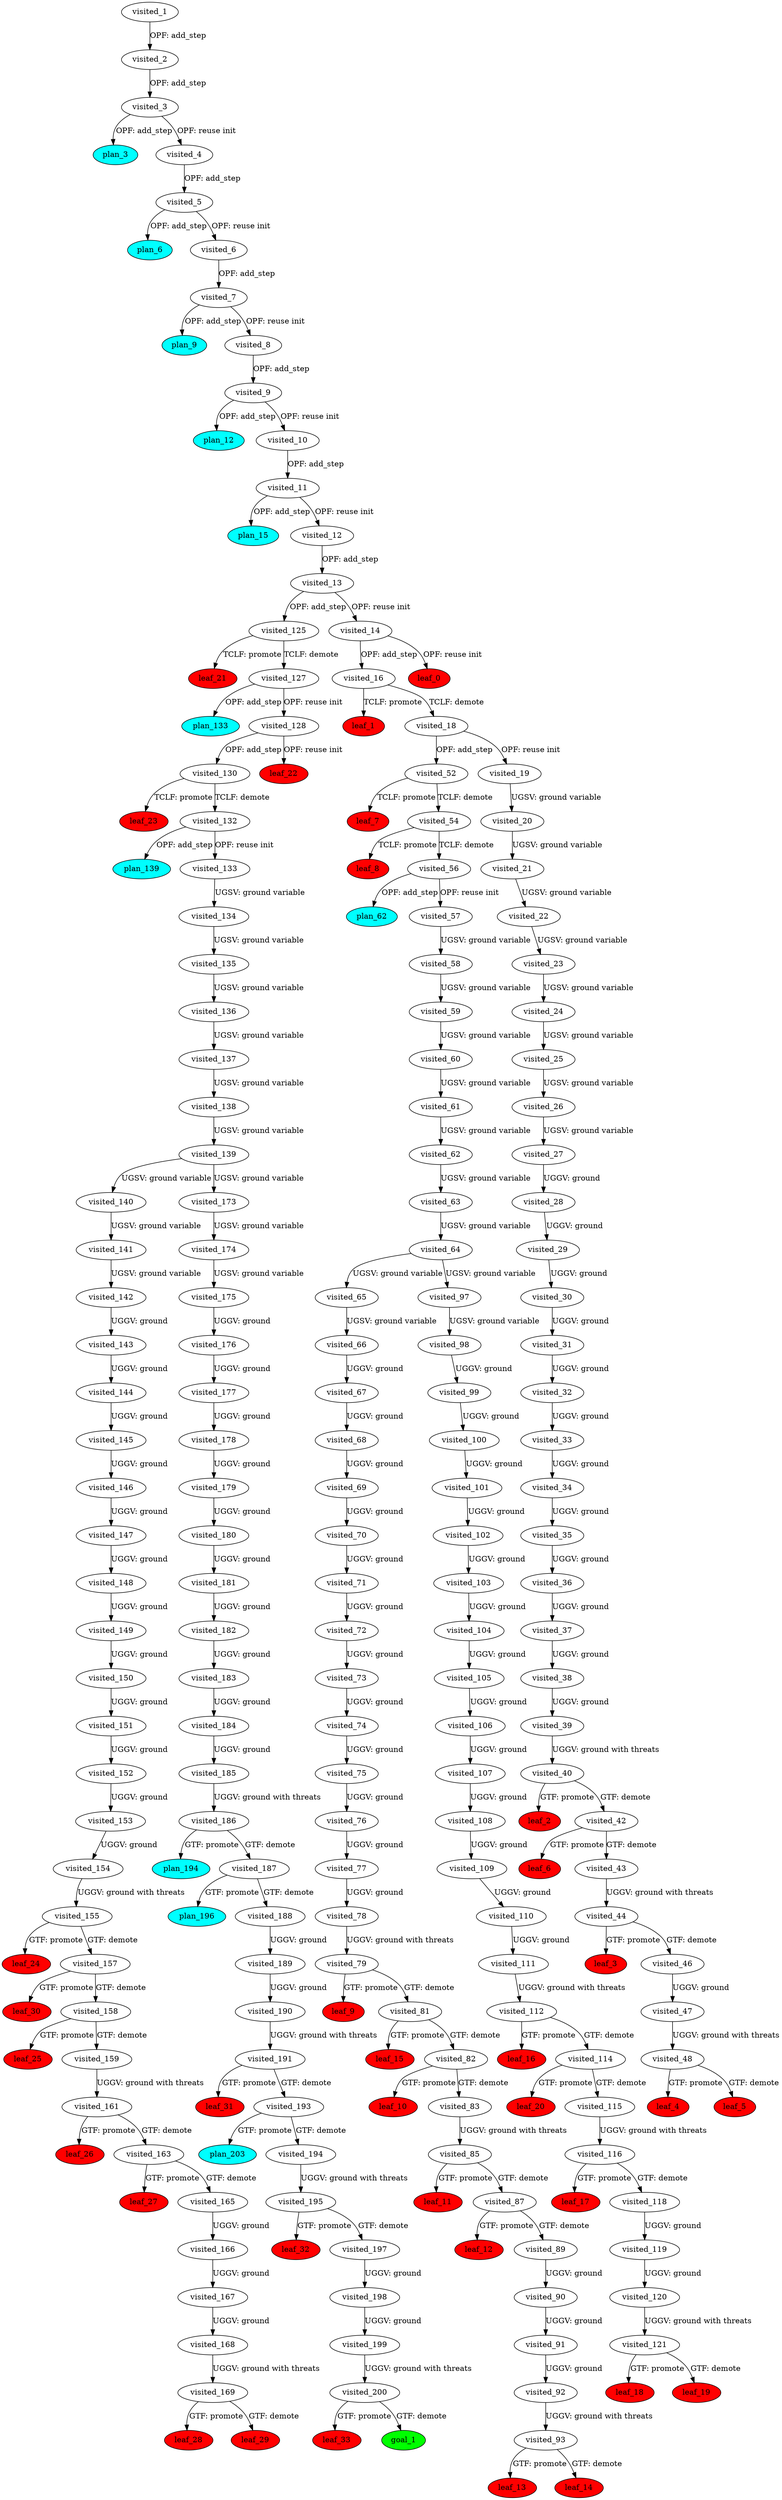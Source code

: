 digraph {
	"cde5c35a-b011-7b0a-3496-51d6a79055b0" [label=plan_0 fillcolor=cyan style=filled]
	"cde5c35a-b011-7b0a-3496-51d6a79055b0" [label=visited_1 fillcolor=white style=filled]
	"9d7d1756-3b4e-c9f5-b2cd-9a0a840c5cb0" [label=plan_1 fillcolor=cyan style=filled]
	"cde5c35a-b011-7b0a-3496-51d6a79055b0" -> "9d7d1756-3b4e-c9f5-b2cd-9a0a840c5cb0" [label="OPF: add_step"]
	"9d7d1756-3b4e-c9f5-b2cd-9a0a840c5cb0" [label=visited_2 fillcolor=white style=filled]
	"58f42098-591c-c524-953b-0f1fea3e072a" [label=plan_2 fillcolor=cyan style=filled]
	"9d7d1756-3b4e-c9f5-b2cd-9a0a840c5cb0" -> "58f42098-591c-c524-953b-0f1fea3e072a" [label="OPF: add_step"]
	"58f42098-591c-c524-953b-0f1fea3e072a" [label=visited_3 fillcolor=white style=filled]
	"7bcf2b31-902b-d154-6088-5550f74f6900" [label=plan_3 fillcolor=cyan style=filled]
	"58f42098-591c-c524-953b-0f1fea3e072a" -> "7bcf2b31-902b-d154-6088-5550f74f6900" [label="OPF: add_step"]
	"436ae2bb-d509-8e07-b368-d836027d3808" [label=plan_4 fillcolor=cyan style=filled]
	"58f42098-591c-c524-953b-0f1fea3e072a" -> "436ae2bb-d509-8e07-b368-d836027d3808" [label="OPF: reuse init"]
	"436ae2bb-d509-8e07-b368-d836027d3808" [label=visited_4 fillcolor=white style=filled]
	"66205167-17cf-775f-498b-cf673f8dcf96" [label=plan_5 fillcolor=cyan style=filled]
	"436ae2bb-d509-8e07-b368-d836027d3808" -> "66205167-17cf-775f-498b-cf673f8dcf96" [label="OPF: add_step"]
	"66205167-17cf-775f-498b-cf673f8dcf96" [label=visited_5 fillcolor=white style=filled]
	"1417c2f9-eb91-731a-1eb0-5b4a1b4ffd5f" [label=plan_6 fillcolor=cyan style=filled]
	"66205167-17cf-775f-498b-cf673f8dcf96" -> "1417c2f9-eb91-731a-1eb0-5b4a1b4ffd5f" [label="OPF: add_step"]
	"6c5540f0-cc9c-f41c-8696-99010ddca788" [label=plan_7 fillcolor=cyan style=filled]
	"66205167-17cf-775f-498b-cf673f8dcf96" -> "6c5540f0-cc9c-f41c-8696-99010ddca788" [label="OPF: reuse init"]
	"6c5540f0-cc9c-f41c-8696-99010ddca788" [label=visited_6 fillcolor=white style=filled]
	"08560684-8a6f-c4b3-f08d-312e7a732f35" [label=plan_8 fillcolor=cyan style=filled]
	"6c5540f0-cc9c-f41c-8696-99010ddca788" -> "08560684-8a6f-c4b3-f08d-312e7a732f35" [label="OPF: add_step"]
	"08560684-8a6f-c4b3-f08d-312e7a732f35" [label=visited_7 fillcolor=white style=filled]
	"668d3c8b-dab5-1d55-5d75-c03c5f4faf10" [label=plan_9 fillcolor=cyan style=filled]
	"08560684-8a6f-c4b3-f08d-312e7a732f35" -> "668d3c8b-dab5-1d55-5d75-c03c5f4faf10" [label="OPF: add_step"]
	"403fd582-4ccf-0a4b-7c93-243ec90b9454" [label=plan_10 fillcolor=cyan style=filled]
	"08560684-8a6f-c4b3-f08d-312e7a732f35" -> "403fd582-4ccf-0a4b-7c93-243ec90b9454" [label="OPF: reuse init"]
	"403fd582-4ccf-0a4b-7c93-243ec90b9454" [label=visited_8 fillcolor=white style=filled]
	"0c36ad4e-915d-9a63-dbc6-c9288fe84e20" [label=plan_11 fillcolor=cyan style=filled]
	"403fd582-4ccf-0a4b-7c93-243ec90b9454" -> "0c36ad4e-915d-9a63-dbc6-c9288fe84e20" [label="OPF: add_step"]
	"0c36ad4e-915d-9a63-dbc6-c9288fe84e20" [label=visited_9 fillcolor=white style=filled]
	"141283fb-e3be-f3d6-726a-030dbc8cfa8f" [label=plan_12 fillcolor=cyan style=filled]
	"0c36ad4e-915d-9a63-dbc6-c9288fe84e20" -> "141283fb-e3be-f3d6-726a-030dbc8cfa8f" [label="OPF: add_step"]
	"2ad55c0b-69fb-2fe6-7346-1e07f72cb6c8" [label=plan_13 fillcolor=cyan style=filled]
	"0c36ad4e-915d-9a63-dbc6-c9288fe84e20" -> "2ad55c0b-69fb-2fe6-7346-1e07f72cb6c8" [label="OPF: reuse init"]
	"2ad55c0b-69fb-2fe6-7346-1e07f72cb6c8" [label=visited_10 fillcolor=white style=filled]
	"20029d9f-05e9-f407-daad-a0b12f132a6d" [label=plan_14 fillcolor=cyan style=filled]
	"2ad55c0b-69fb-2fe6-7346-1e07f72cb6c8" -> "20029d9f-05e9-f407-daad-a0b12f132a6d" [label="OPF: add_step"]
	"20029d9f-05e9-f407-daad-a0b12f132a6d" [label=visited_11 fillcolor=white style=filled]
	"dd3ee854-5340-64b0-ea4f-4a80dc412176" [label=plan_15 fillcolor=cyan style=filled]
	"20029d9f-05e9-f407-daad-a0b12f132a6d" -> "dd3ee854-5340-64b0-ea4f-4a80dc412176" [label="OPF: add_step"]
	"49694032-5808-d790-22e4-9628d913057d" [label=plan_16 fillcolor=cyan style=filled]
	"20029d9f-05e9-f407-daad-a0b12f132a6d" -> "49694032-5808-d790-22e4-9628d913057d" [label="OPF: reuse init"]
	"49694032-5808-d790-22e4-9628d913057d" [label=visited_12 fillcolor=white style=filled]
	"b011b125-0221-11e5-88fc-3da1781d5b6c" [label=plan_17 fillcolor=cyan style=filled]
	"49694032-5808-d790-22e4-9628d913057d" -> "b011b125-0221-11e5-88fc-3da1781d5b6c" [label="OPF: add_step"]
	"b011b125-0221-11e5-88fc-3da1781d5b6c" [label=visited_13 fillcolor=white style=filled]
	"1c405045-4a22-eae9-22f9-cafe2eb23ca3" [label=plan_18 fillcolor=cyan style=filled]
	"b011b125-0221-11e5-88fc-3da1781d5b6c" -> "1c405045-4a22-eae9-22f9-cafe2eb23ca3" [label="OPF: add_step"]
	"8b0ea0b9-1246-4474-6475-c0eec6913069" [label=plan_19 fillcolor=cyan style=filled]
	"b011b125-0221-11e5-88fc-3da1781d5b6c" -> "8b0ea0b9-1246-4474-6475-c0eec6913069" [label="OPF: reuse init"]
	"8b0ea0b9-1246-4474-6475-c0eec6913069" [label=visited_14 fillcolor=white style=filled]
	"e54c8739-3133-839e-2e7d-952b785b8a07" [label=plan_20 fillcolor=cyan style=filled]
	"8b0ea0b9-1246-4474-6475-c0eec6913069" -> "e54c8739-3133-839e-2e7d-952b785b8a07" [label="OPF: add_step"]
	"f9287d26-37c0-f87a-aaac-826edd18ab28" [label=plan_21 fillcolor=cyan style=filled]
	"8b0ea0b9-1246-4474-6475-c0eec6913069" -> "f9287d26-37c0-f87a-aaac-826edd18ab28" [label="OPF: reuse init"]
	"f9287d26-37c0-f87a-aaac-826edd18ab28" [label=visited_15 fillcolor=white style=filled]
	"f9287d26-37c0-f87a-aaac-826edd18ab28" [label=leaf_0 fillcolor=red style=filled]
	"e54c8739-3133-839e-2e7d-952b785b8a07" [label=visited_16 fillcolor=white style=filled]
	"6553b15f-1ea1-5b0f-95ae-b18b46ae7e06" [label=plan_22 fillcolor=cyan style=filled]
	"e54c8739-3133-839e-2e7d-952b785b8a07" -> "6553b15f-1ea1-5b0f-95ae-b18b46ae7e06" [label="TCLF: promote"]
	"f80590f0-0249-3a09-3e3b-1a40ca0553a2" [label=plan_23 fillcolor=cyan style=filled]
	"e54c8739-3133-839e-2e7d-952b785b8a07" -> "f80590f0-0249-3a09-3e3b-1a40ca0553a2" [label="TCLF: demote"]
	"6553b15f-1ea1-5b0f-95ae-b18b46ae7e06" [label=visited_17 fillcolor=white style=filled]
	"6553b15f-1ea1-5b0f-95ae-b18b46ae7e06" [label=leaf_1 fillcolor=red style=filled]
	"f80590f0-0249-3a09-3e3b-1a40ca0553a2" [label=visited_18 fillcolor=white style=filled]
	"b0d515ab-c891-d55d-94c1-76b90ac013d5" [label=plan_24 fillcolor=cyan style=filled]
	"f80590f0-0249-3a09-3e3b-1a40ca0553a2" -> "b0d515ab-c891-d55d-94c1-76b90ac013d5" [label="OPF: add_step"]
	"8f1c3fa0-7000-0009-b4e5-70ba7c3cc2bc" [label=plan_25 fillcolor=cyan style=filled]
	"f80590f0-0249-3a09-3e3b-1a40ca0553a2" -> "8f1c3fa0-7000-0009-b4e5-70ba7c3cc2bc" [label="OPF: reuse init"]
	"8f1c3fa0-7000-0009-b4e5-70ba7c3cc2bc" [label=visited_19 fillcolor=white style=filled]
	"8b2ab759-2fc6-c4e6-9113-5d7e30952621" [label=plan_26 fillcolor=cyan style=filled]
	"8f1c3fa0-7000-0009-b4e5-70ba7c3cc2bc" -> "8b2ab759-2fc6-c4e6-9113-5d7e30952621" [label="UGSV: ground variable"]
	"8b2ab759-2fc6-c4e6-9113-5d7e30952621" [label=visited_20 fillcolor=white style=filled]
	"77e8b762-bb7e-b979-52dc-bffd59008d65" [label=plan_27 fillcolor=cyan style=filled]
	"8b2ab759-2fc6-c4e6-9113-5d7e30952621" -> "77e8b762-bb7e-b979-52dc-bffd59008d65" [label="UGSV: ground variable"]
	"77e8b762-bb7e-b979-52dc-bffd59008d65" [label=visited_21 fillcolor=white style=filled]
	"730ad7de-27af-bff9-87f8-9f6211a1e557" [label=plan_28 fillcolor=cyan style=filled]
	"77e8b762-bb7e-b979-52dc-bffd59008d65" -> "730ad7de-27af-bff9-87f8-9f6211a1e557" [label="UGSV: ground variable"]
	"730ad7de-27af-bff9-87f8-9f6211a1e557" [label=visited_22 fillcolor=white style=filled]
	"c6a28e4e-002f-2ca4-743e-85315dfb1922" [label=plan_29 fillcolor=cyan style=filled]
	"730ad7de-27af-bff9-87f8-9f6211a1e557" -> "c6a28e4e-002f-2ca4-743e-85315dfb1922" [label="UGSV: ground variable"]
	"c6a28e4e-002f-2ca4-743e-85315dfb1922" [label=visited_23 fillcolor=white style=filled]
	"bbd0fe6c-6108-ffcc-8186-722ba355ad05" [label=plan_30 fillcolor=cyan style=filled]
	"c6a28e4e-002f-2ca4-743e-85315dfb1922" -> "bbd0fe6c-6108-ffcc-8186-722ba355ad05" [label="UGSV: ground variable"]
	"bbd0fe6c-6108-ffcc-8186-722ba355ad05" [label=visited_24 fillcolor=white style=filled]
	"9ec5405d-c6a9-0598-5d34-0833db592a19" [label=plan_31 fillcolor=cyan style=filled]
	"bbd0fe6c-6108-ffcc-8186-722ba355ad05" -> "9ec5405d-c6a9-0598-5d34-0833db592a19" [label="UGSV: ground variable"]
	"9ec5405d-c6a9-0598-5d34-0833db592a19" [label=visited_25 fillcolor=white style=filled]
	"d1ad3e51-89f9-0de9-f798-0131a885a7b4" [label=plan_32 fillcolor=cyan style=filled]
	"9ec5405d-c6a9-0598-5d34-0833db592a19" -> "d1ad3e51-89f9-0de9-f798-0131a885a7b4" [label="UGSV: ground variable"]
	"d1ad3e51-89f9-0de9-f798-0131a885a7b4" [label=visited_26 fillcolor=white style=filled]
	"277529a2-8d2c-fe83-c407-26547f5f61aa" [label=plan_33 fillcolor=cyan style=filled]
	"d1ad3e51-89f9-0de9-f798-0131a885a7b4" -> "277529a2-8d2c-fe83-c407-26547f5f61aa" [label="UGSV: ground variable"]
	"277529a2-8d2c-fe83-c407-26547f5f61aa" [label=visited_27 fillcolor=white style=filled]
	"18a440bd-1c47-60a5-5270-2b29a41247a2" [label=plan_34 fillcolor=cyan style=filled]
	"277529a2-8d2c-fe83-c407-26547f5f61aa" -> "18a440bd-1c47-60a5-5270-2b29a41247a2" [label="UGGV: ground"]
	"18a440bd-1c47-60a5-5270-2b29a41247a2" [label=visited_28 fillcolor=white style=filled]
	"0b34fc84-1111-ee29-a8ad-153985f0786a" [label=plan_35 fillcolor=cyan style=filled]
	"18a440bd-1c47-60a5-5270-2b29a41247a2" -> "0b34fc84-1111-ee29-a8ad-153985f0786a" [label="UGGV: ground"]
	"0b34fc84-1111-ee29-a8ad-153985f0786a" [label=visited_29 fillcolor=white style=filled]
	"2dbb45bd-2138-e2e6-f013-a170d5cf3b4c" [label=plan_36 fillcolor=cyan style=filled]
	"0b34fc84-1111-ee29-a8ad-153985f0786a" -> "2dbb45bd-2138-e2e6-f013-a170d5cf3b4c" [label="UGGV: ground"]
	"2dbb45bd-2138-e2e6-f013-a170d5cf3b4c" [label=visited_30 fillcolor=white style=filled]
	"1b67f7bb-33bb-7382-0801-8e83df9d3910" [label=plan_37 fillcolor=cyan style=filled]
	"2dbb45bd-2138-e2e6-f013-a170d5cf3b4c" -> "1b67f7bb-33bb-7382-0801-8e83df9d3910" [label="UGGV: ground"]
	"1b67f7bb-33bb-7382-0801-8e83df9d3910" [label=visited_31 fillcolor=white style=filled]
	"08252b39-1947-ea42-310d-c9d17c413a2a" [label=plan_38 fillcolor=cyan style=filled]
	"1b67f7bb-33bb-7382-0801-8e83df9d3910" -> "08252b39-1947-ea42-310d-c9d17c413a2a" [label="UGGV: ground"]
	"08252b39-1947-ea42-310d-c9d17c413a2a" [label=visited_32 fillcolor=white style=filled]
	"637b3648-d617-b9c0-a449-d64f922ddab6" [label=plan_39 fillcolor=cyan style=filled]
	"08252b39-1947-ea42-310d-c9d17c413a2a" -> "637b3648-d617-b9c0-a449-d64f922ddab6" [label="UGGV: ground"]
	"637b3648-d617-b9c0-a449-d64f922ddab6" [label=visited_33 fillcolor=white style=filled]
	"9fbc879e-869c-3a8e-7d6a-b7c2a86d8706" [label=plan_40 fillcolor=cyan style=filled]
	"637b3648-d617-b9c0-a449-d64f922ddab6" -> "9fbc879e-869c-3a8e-7d6a-b7c2a86d8706" [label="UGGV: ground"]
	"9fbc879e-869c-3a8e-7d6a-b7c2a86d8706" [label=visited_34 fillcolor=white style=filled]
	"0c90e028-4185-300d-971d-f5fdb38950ce" [label=plan_41 fillcolor=cyan style=filled]
	"9fbc879e-869c-3a8e-7d6a-b7c2a86d8706" -> "0c90e028-4185-300d-971d-f5fdb38950ce" [label="UGGV: ground"]
	"0c90e028-4185-300d-971d-f5fdb38950ce" [label=visited_35 fillcolor=white style=filled]
	"b7c4b3ee-9b1f-c6d1-3881-49dc5dc96097" [label=plan_42 fillcolor=cyan style=filled]
	"0c90e028-4185-300d-971d-f5fdb38950ce" -> "b7c4b3ee-9b1f-c6d1-3881-49dc5dc96097" [label="UGGV: ground"]
	"b7c4b3ee-9b1f-c6d1-3881-49dc5dc96097" [label=visited_36 fillcolor=white style=filled]
	"ebc8f6b7-ee22-4f70-0359-9c6d1224cbd2" [label=plan_43 fillcolor=cyan style=filled]
	"b7c4b3ee-9b1f-c6d1-3881-49dc5dc96097" -> "ebc8f6b7-ee22-4f70-0359-9c6d1224cbd2" [label="UGGV: ground"]
	"ebc8f6b7-ee22-4f70-0359-9c6d1224cbd2" [label=visited_37 fillcolor=white style=filled]
	"edabddab-7dcc-c026-a7df-30b2356fdc0a" [label=plan_44 fillcolor=cyan style=filled]
	"ebc8f6b7-ee22-4f70-0359-9c6d1224cbd2" -> "edabddab-7dcc-c026-a7df-30b2356fdc0a" [label="UGGV: ground"]
	"edabddab-7dcc-c026-a7df-30b2356fdc0a" [label=visited_38 fillcolor=white style=filled]
	"77d2b94f-1478-0c9d-d503-0b43e3c7ca9a" [label=plan_45 fillcolor=cyan style=filled]
	"edabddab-7dcc-c026-a7df-30b2356fdc0a" -> "77d2b94f-1478-0c9d-d503-0b43e3c7ca9a" [label="UGGV: ground"]
	"77d2b94f-1478-0c9d-d503-0b43e3c7ca9a" [label=visited_39 fillcolor=white style=filled]
	"e3f342a8-f030-bfd4-be54-898e8eda6433" [label=plan_46 fillcolor=cyan style=filled]
	"77d2b94f-1478-0c9d-d503-0b43e3c7ca9a" -> "e3f342a8-f030-bfd4-be54-898e8eda6433" [label="UGGV: ground with threats"]
	"e3f342a8-f030-bfd4-be54-898e8eda6433" [label=visited_40 fillcolor=white style=filled]
	"cb53f0be-5e7b-4866-d270-54706a7be8b1" [label=plan_47 fillcolor=cyan style=filled]
	"e3f342a8-f030-bfd4-be54-898e8eda6433" -> "cb53f0be-5e7b-4866-d270-54706a7be8b1" [label="GTF: promote"]
	"9def57b4-d2da-43ec-0eec-c013b55beaaa" [label=plan_48 fillcolor=cyan style=filled]
	"e3f342a8-f030-bfd4-be54-898e8eda6433" -> "9def57b4-d2da-43ec-0eec-c013b55beaaa" [label="GTF: demote"]
	"cb53f0be-5e7b-4866-d270-54706a7be8b1" [label=visited_41 fillcolor=white style=filled]
	"cb53f0be-5e7b-4866-d270-54706a7be8b1" [label=leaf_2 fillcolor=red style=filled]
	"9def57b4-d2da-43ec-0eec-c013b55beaaa" [label=visited_42 fillcolor=white style=filled]
	"bbfb1b71-0a68-3eb8-876d-e8c5440c7e5b" [label=plan_49 fillcolor=cyan style=filled]
	"9def57b4-d2da-43ec-0eec-c013b55beaaa" -> "bbfb1b71-0a68-3eb8-876d-e8c5440c7e5b" [label="GTF: promote"]
	"13f39289-4dcc-b05d-d59e-f0fd1204f4d6" [label=plan_50 fillcolor=cyan style=filled]
	"9def57b4-d2da-43ec-0eec-c013b55beaaa" -> "13f39289-4dcc-b05d-d59e-f0fd1204f4d6" [label="GTF: demote"]
	"13f39289-4dcc-b05d-d59e-f0fd1204f4d6" [label=visited_43 fillcolor=white style=filled]
	"3b23feed-b9a4-de2b-19e9-e3a418dcceb6" [label=plan_51 fillcolor=cyan style=filled]
	"13f39289-4dcc-b05d-d59e-f0fd1204f4d6" -> "3b23feed-b9a4-de2b-19e9-e3a418dcceb6" [label="UGGV: ground with threats"]
	"3b23feed-b9a4-de2b-19e9-e3a418dcceb6" [label=visited_44 fillcolor=white style=filled]
	"317046b9-3080-7a5d-62a5-0eec881af04f" [label=plan_52 fillcolor=cyan style=filled]
	"3b23feed-b9a4-de2b-19e9-e3a418dcceb6" -> "317046b9-3080-7a5d-62a5-0eec881af04f" [label="GTF: promote"]
	"91ed554a-3fae-ef01-a829-0f3c86b4852c" [label=plan_53 fillcolor=cyan style=filled]
	"3b23feed-b9a4-de2b-19e9-e3a418dcceb6" -> "91ed554a-3fae-ef01-a829-0f3c86b4852c" [label="GTF: demote"]
	"317046b9-3080-7a5d-62a5-0eec881af04f" [label=visited_45 fillcolor=white style=filled]
	"317046b9-3080-7a5d-62a5-0eec881af04f" [label=leaf_3 fillcolor=red style=filled]
	"91ed554a-3fae-ef01-a829-0f3c86b4852c" [label=visited_46 fillcolor=white style=filled]
	"8ef4d74b-2dcc-4095-f28f-9444a0154d65" [label=plan_54 fillcolor=cyan style=filled]
	"91ed554a-3fae-ef01-a829-0f3c86b4852c" -> "8ef4d74b-2dcc-4095-f28f-9444a0154d65" [label="UGGV: ground"]
	"8ef4d74b-2dcc-4095-f28f-9444a0154d65" [label=visited_47 fillcolor=white style=filled]
	"9399ad15-a37c-e1c5-c42b-266b1b02fa24" [label=plan_55 fillcolor=cyan style=filled]
	"8ef4d74b-2dcc-4095-f28f-9444a0154d65" -> "9399ad15-a37c-e1c5-c42b-266b1b02fa24" [label="UGGV: ground with threats"]
	"9399ad15-a37c-e1c5-c42b-266b1b02fa24" [label=visited_48 fillcolor=white style=filled]
	"b3da5808-756e-b67d-acab-8b695ba37cb5" [label=plan_56 fillcolor=cyan style=filled]
	"9399ad15-a37c-e1c5-c42b-266b1b02fa24" -> "b3da5808-756e-b67d-acab-8b695ba37cb5" [label="GTF: promote"]
	"1aa67474-e200-c157-6d54-c95aaa4d52a8" [label=plan_57 fillcolor=cyan style=filled]
	"9399ad15-a37c-e1c5-c42b-266b1b02fa24" -> "1aa67474-e200-c157-6d54-c95aaa4d52a8" [label="GTF: demote"]
	"b3da5808-756e-b67d-acab-8b695ba37cb5" [label=visited_49 fillcolor=white style=filled]
	"b3da5808-756e-b67d-acab-8b695ba37cb5" [label=leaf_4 fillcolor=red style=filled]
	"1aa67474-e200-c157-6d54-c95aaa4d52a8" [label=visited_50 fillcolor=white style=filled]
	"1aa67474-e200-c157-6d54-c95aaa4d52a8" [label=leaf_5 fillcolor=red style=filled]
	"bbfb1b71-0a68-3eb8-876d-e8c5440c7e5b" [label=visited_51 fillcolor=white style=filled]
	"bbfb1b71-0a68-3eb8-876d-e8c5440c7e5b" [label=leaf_6 fillcolor=red style=filled]
	"b0d515ab-c891-d55d-94c1-76b90ac013d5" [label=visited_52 fillcolor=white style=filled]
	"8cca8963-2e2e-77a4-cade-c3792ab403f6" [label=plan_58 fillcolor=cyan style=filled]
	"b0d515ab-c891-d55d-94c1-76b90ac013d5" -> "8cca8963-2e2e-77a4-cade-c3792ab403f6" [label="TCLF: promote"]
	"a854027e-5667-3e49-8133-8bdc66cc7376" [label=plan_59 fillcolor=cyan style=filled]
	"b0d515ab-c891-d55d-94c1-76b90ac013d5" -> "a854027e-5667-3e49-8133-8bdc66cc7376" [label="TCLF: demote"]
	"8cca8963-2e2e-77a4-cade-c3792ab403f6" [label=visited_53 fillcolor=white style=filled]
	"8cca8963-2e2e-77a4-cade-c3792ab403f6" [label=leaf_7 fillcolor=red style=filled]
	"a854027e-5667-3e49-8133-8bdc66cc7376" [label=visited_54 fillcolor=white style=filled]
	"999413cc-ff99-57a8-88ad-b388287e4086" [label=plan_60 fillcolor=cyan style=filled]
	"a854027e-5667-3e49-8133-8bdc66cc7376" -> "999413cc-ff99-57a8-88ad-b388287e4086" [label="TCLF: promote"]
	"e7094153-5a31-e916-eefb-2a2471693ed5" [label=plan_61 fillcolor=cyan style=filled]
	"a854027e-5667-3e49-8133-8bdc66cc7376" -> "e7094153-5a31-e916-eefb-2a2471693ed5" [label="TCLF: demote"]
	"999413cc-ff99-57a8-88ad-b388287e4086" [label=visited_55 fillcolor=white style=filled]
	"999413cc-ff99-57a8-88ad-b388287e4086" [label=leaf_8 fillcolor=red style=filled]
	"e7094153-5a31-e916-eefb-2a2471693ed5" [label=visited_56 fillcolor=white style=filled]
	"ff31950a-fdd0-84a1-8cd2-216f50adff63" [label=plan_62 fillcolor=cyan style=filled]
	"e7094153-5a31-e916-eefb-2a2471693ed5" -> "ff31950a-fdd0-84a1-8cd2-216f50adff63" [label="OPF: add_step"]
	"82e2b02d-8dbc-de5a-eb4a-ede646a52064" [label=plan_63 fillcolor=cyan style=filled]
	"e7094153-5a31-e916-eefb-2a2471693ed5" -> "82e2b02d-8dbc-de5a-eb4a-ede646a52064" [label="OPF: reuse init"]
	"82e2b02d-8dbc-de5a-eb4a-ede646a52064" [label=visited_57 fillcolor=white style=filled]
	"75dacbbe-09a9-161a-1823-3383279b637c" [label=plan_64 fillcolor=cyan style=filled]
	"82e2b02d-8dbc-de5a-eb4a-ede646a52064" -> "75dacbbe-09a9-161a-1823-3383279b637c" [label="UGSV: ground variable"]
	"75dacbbe-09a9-161a-1823-3383279b637c" [label=visited_58 fillcolor=white style=filled]
	"43d643ed-236e-b832-27f6-a2ac5b0c4170" [label=plan_65 fillcolor=cyan style=filled]
	"75dacbbe-09a9-161a-1823-3383279b637c" -> "43d643ed-236e-b832-27f6-a2ac5b0c4170" [label="UGSV: ground variable"]
	"43d643ed-236e-b832-27f6-a2ac5b0c4170" [label=visited_59 fillcolor=white style=filled]
	"91ae3d4c-6659-2d83-920b-725b17871810" [label=plan_66 fillcolor=cyan style=filled]
	"43d643ed-236e-b832-27f6-a2ac5b0c4170" -> "91ae3d4c-6659-2d83-920b-725b17871810" [label="UGSV: ground variable"]
	"91ae3d4c-6659-2d83-920b-725b17871810" [label=visited_60 fillcolor=white style=filled]
	"7b874b4a-cafb-c4fe-531f-04afb93c92d5" [label=plan_67 fillcolor=cyan style=filled]
	"91ae3d4c-6659-2d83-920b-725b17871810" -> "7b874b4a-cafb-c4fe-531f-04afb93c92d5" [label="UGSV: ground variable"]
	"7b874b4a-cafb-c4fe-531f-04afb93c92d5" [label=visited_61 fillcolor=white style=filled]
	"e6267164-d361-6b3a-7cff-ae922c435667" [label=plan_68 fillcolor=cyan style=filled]
	"7b874b4a-cafb-c4fe-531f-04afb93c92d5" -> "e6267164-d361-6b3a-7cff-ae922c435667" [label="UGSV: ground variable"]
	"e6267164-d361-6b3a-7cff-ae922c435667" [label=visited_62 fillcolor=white style=filled]
	"a46acc9a-9861-1260-1869-c755e85c1ec9" [label=plan_69 fillcolor=cyan style=filled]
	"e6267164-d361-6b3a-7cff-ae922c435667" -> "a46acc9a-9861-1260-1869-c755e85c1ec9" [label="UGSV: ground variable"]
	"a46acc9a-9861-1260-1869-c755e85c1ec9" [label=visited_63 fillcolor=white style=filled]
	"c7b611cd-1417-182a-61ad-018a93875413" [label=plan_70 fillcolor=cyan style=filled]
	"a46acc9a-9861-1260-1869-c755e85c1ec9" -> "c7b611cd-1417-182a-61ad-018a93875413" [label="UGSV: ground variable"]
	"c7b611cd-1417-182a-61ad-018a93875413" [label=visited_64 fillcolor=white style=filled]
	"6f2e92b9-d130-32db-e13a-14ca5911f42e" [label=plan_71 fillcolor=cyan style=filled]
	"c7b611cd-1417-182a-61ad-018a93875413" -> "6f2e92b9-d130-32db-e13a-14ca5911f42e" [label="UGSV: ground variable"]
	"1edbbe71-de2a-2ddf-ee24-9b726aa12abd" [label=plan_72 fillcolor=cyan style=filled]
	"c7b611cd-1417-182a-61ad-018a93875413" -> "1edbbe71-de2a-2ddf-ee24-9b726aa12abd" [label="UGSV: ground variable"]
	"6f2e92b9-d130-32db-e13a-14ca5911f42e" [label=visited_65 fillcolor=white style=filled]
	"bf67de42-3a0a-2b59-c538-4872deaa543e" [label=plan_73 fillcolor=cyan style=filled]
	"6f2e92b9-d130-32db-e13a-14ca5911f42e" -> "bf67de42-3a0a-2b59-c538-4872deaa543e" [label="UGSV: ground variable"]
	"bf67de42-3a0a-2b59-c538-4872deaa543e" [label=visited_66 fillcolor=white style=filled]
	"a1d770ea-c704-e80e-a246-6cd702ed5d15" [label=plan_74 fillcolor=cyan style=filled]
	"bf67de42-3a0a-2b59-c538-4872deaa543e" -> "a1d770ea-c704-e80e-a246-6cd702ed5d15" [label="UGGV: ground"]
	"a1d770ea-c704-e80e-a246-6cd702ed5d15" [label=visited_67 fillcolor=white style=filled]
	"863dfcd6-4e06-48d0-0ddb-545b61eaaa65" [label=plan_75 fillcolor=cyan style=filled]
	"a1d770ea-c704-e80e-a246-6cd702ed5d15" -> "863dfcd6-4e06-48d0-0ddb-545b61eaaa65" [label="UGGV: ground"]
	"863dfcd6-4e06-48d0-0ddb-545b61eaaa65" [label=visited_68 fillcolor=white style=filled]
	"909e21ba-8a38-d5aa-51be-ba8e0a8aeb94" [label=plan_76 fillcolor=cyan style=filled]
	"863dfcd6-4e06-48d0-0ddb-545b61eaaa65" -> "909e21ba-8a38-d5aa-51be-ba8e0a8aeb94" [label="UGGV: ground"]
	"909e21ba-8a38-d5aa-51be-ba8e0a8aeb94" [label=visited_69 fillcolor=white style=filled]
	"b2a0f778-809d-6444-53ab-3cce264ae04f" [label=plan_77 fillcolor=cyan style=filled]
	"909e21ba-8a38-d5aa-51be-ba8e0a8aeb94" -> "b2a0f778-809d-6444-53ab-3cce264ae04f" [label="UGGV: ground"]
	"b2a0f778-809d-6444-53ab-3cce264ae04f" [label=visited_70 fillcolor=white style=filled]
	"ac735be0-0cee-ddc2-2737-f345388629ff" [label=plan_78 fillcolor=cyan style=filled]
	"b2a0f778-809d-6444-53ab-3cce264ae04f" -> "ac735be0-0cee-ddc2-2737-f345388629ff" [label="UGGV: ground"]
	"ac735be0-0cee-ddc2-2737-f345388629ff" [label=visited_71 fillcolor=white style=filled]
	"f89617fa-6493-f5ef-ff53-76a4bb48bbba" [label=plan_79 fillcolor=cyan style=filled]
	"ac735be0-0cee-ddc2-2737-f345388629ff" -> "f89617fa-6493-f5ef-ff53-76a4bb48bbba" [label="UGGV: ground"]
	"f89617fa-6493-f5ef-ff53-76a4bb48bbba" [label=visited_72 fillcolor=white style=filled]
	"9343e6ea-985a-9548-c0ba-22a47213e7cc" [label=plan_80 fillcolor=cyan style=filled]
	"f89617fa-6493-f5ef-ff53-76a4bb48bbba" -> "9343e6ea-985a-9548-c0ba-22a47213e7cc" [label="UGGV: ground"]
	"9343e6ea-985a-9548-c0ba-22a47213e7cc" [label=visited_73 fillcolor=white style=filled]
	"6e935615-38da-9a90-170f-ad328135f15a" [label=plan_81 fillcolor=cyan style=filled]
	"9343e6ea-985a-9548-c0ba-22a47213e7cc" -> "6e935615-38da-9a90-170f-ad328135f15a" [label="UGGV: ground"]
	"6e935615-38da-9a90-170f-ad328135f15a" [label=visited_74 fillcolor=white style=filled]
	"25e42403-64f2-502e-c94f-6ed34a2f3876" [label=plan_82 fillcolor=cyan style=filled]
	"6e935615-38da-9a90-170f-ad328135f15a" -> "25e42403-64f2-502e-c94f-6ed34a2f3876" [label="UGGV: ground"]
	"25e42403-64f2-502e-c94f-6ed34a2f3876" [label=visited_75 fillcolor=white style=filled]
	"79d19c4e-1521-ad35-560f-1e2d21d72432" [label=plan_83 fillcolor=cyan style=filled]
	"25e42403-64f2-502e-c94f-6ed34a2f3876" -> "79d19c4e-1521-ad35-560f-1e2d21d72432" [label="UGGV: ground"]
	"79d19c4e-1521-ad35-560f-1e2d21d72432" [label=visited_76 fillcolor=white style=filled]
	"8c53b74c-0c9f-a6e6-becc-f7609249ee3a" [label=plan_84 fillcolor=cyan style=filled]
	"79d19c4e-1521-ad35-560f-1e2d21d72432" -> "8c53b74c-0c9f-a6e6-becc-f7609249ee3a" [label="UGGV: ground"]
	"8c53b74c-0c9f-a6e6-becc-f7609249ee3a" [label=visited_77 fillcolor=white style=filled]
	"6605de3c-15c7-bc83-4336-ffe5663166a7" [label=plan_85 fillcolor=cyan style=filled]
	"8c53b74c-0c9f-a6e6-becc-f7609249ee3a" -> "6605de3c-15c7-bc83-4336-ffe5663166a7" [label="UGGV: ground"]
	"6605de3c-15c7-bc83-4336-ffe5663166a7" [label=visited_78 fillcolor=white style=filled]
	"7b1dbca3-2286-e3f8-c314-96ea2160446e" [label=plan_86 fillcolor=cyan style=filled]
	"6605de3c-15c7-bc83-4336-ffe5663166a7" -> "7b1dbca3-2286-e3f8-c314-96ea2160446e" [label="UGGV: ground with threats"]
	"7b1dbca3-2286-e3f8-c314-96ea2160446e" [label=visited_79 fillcolor=white style=filled]
	"65339cf0-7ce4-770e-32b7-3d808f2e08d3" [label=plan_87 fillcolor=cyan style=filled]
	"7b1dbca3-2286-e3f8-c314-96ea2160446e" -> "65339cf0-7ce4-770e-32b7-3d808f2e08d3" [label="GTF: promote"]
	"8fa8ae34-3233-9053-9242-ba54a6f9c0e1" [label=plan_88 fillcolor=cyan style=filled]
	"7b1dbca3-2286-e3f8-c314-96ea2160446e" -> "8fa8ae34-3233-9053-9242-ba54a6f9c0e1" [label="GTF: demote"]
	"65339cf0-7ce4-770e-32b7-3d808f2e08d3" [label=visited_80 fillcolor=white style=filled]
	"65339cf0-7ce4-770e-32b7-3d808f2e08d3" [label=leaf_9 fillcolor=red style=filled]
	"8fa8ae34-3233-9053-9242-ba54a6f9c0e1" [label=visited_81 fillcolor=white style=filled]
	"86351a54-bc54-b8c1-ff40-8dcc9db1f7f9" [label=plan_89 fillcolor=cyan style=filled]
	"8fa8ae34-3233-9053-9242-ba54a6f9c0e1" -> "86351a54-bc54-b8c1-ff40-8dcc9db1f7f9" [label="GTF: promote"]
	"44296ca2-1257-429e-3e08-5cb73f09f7a6" [label=plan_90 fillcolor=cyan style=filled]
	"8fa8ae34-3233-9053-9242-ba54a6f9c0e1" -> "44296ca2-1257-429e-3e08-5cb73f09f7a6" [label="GTF: demote"]
	"44296ca2-1257-429e-3e08-5cb73f09f7a6" [label=visited_82 fillcolor=white style=filled]
	"af4afcdd-52cb-1ae0-6e18-c9b3c6da85f1" [label=plan_91 fillcolor=cyan style=filled]
	"44296ca2-1257-429e-3e08-5cb73f09f7a6" -> "af4afcdd-52cb-1ae0-6e18-c9b3c6da85f1" [label="GTF: promote"]
	"1ccec1ef-16ef-acdf-9375-ee61ec94503e" [label=plan_92 fillcolor=cyan style=filled]
	"44296ca2-1257-429e-3e08-5cb73f09f7a6" -> "1ccec1ef-16ef-acdf-9375-ee61ec94503e" [label="GTF: demote"]
	"1ccec1ef-16ef-acdf-9375-ee61ec94503e" [label=visited_83 fillcolor=white style=filled]
	"5832c8de-521b-e8c2-30c3-ef8a592ab43d" [label=plan_93 fillcolor=cyan style=filled]
	"1ccec1ef-16ef-acdf-9375-ee61ec94503e" -> "5832c8de-521b-e8c2-30c3-ef8a592ab43d" [label="UGGV: ground with threats"]
	"af4afcdd-52cb-1ae0-6e18-c9b3c6da85f1" [label=visited_84 fillcolor=white style=filled]
	"af4afcdd-52cb-1ae0-6e18-c9b3c6da85f1" [label=leaf_10 fillcolor=red style=filled]
	"5832c8de-521b-e8c2-30c3-ef8a592ab43d" [label=visited_85 fillcolor=white style=filled]
	"c509d558-0632-6b36-a7c8-f0c59808552c" [label=plan_94 fillcolor=cyan style=filled]
	"5832c8de-521b-e8c2-30c3-ef8a592ab43d" -> "c509d558-0632-6b36-a7c8-f0c59808552c" [label="GTF: promote"]
	"5987038a-fcd6-c18e-2b54-500d4e089bb4" [label=plan_95 fillcolor=cyan style=filled]
	"5832c8de-521b-e8c2-30c3-ef8a592ab43d" -> "5987038a-fcd6-c18e-2b54-500d4e089bb4" [label="GTF: demote"]
	"c509d558-0632-6b36-a7c8-f0c59808552c" [label=visited_86 fillcolor=white style=filled]
	"c509d558-0632-6b36-a7c8-f0c59808552c" [label=leaf_11 fillcolor=red style=filled]
	"5987038a-fcd6-c18e-2b54-500d4e089bb4" [label=visited_87 fillcolor=white style=filled]
	"cd840a47-fd7b-1279-d253-55159dc0a8b5" [label=plan_96 fillcolor=cyan style=filled]
	"5987038a-fcd6-c18e-2b54-500d4e089bb4" -> "cd840a47-fd7b-1279-d253-55159dc0a8b5" [label="GTF: promote"]
	"70c23600-2554-5c1a-9f88-dda37134ae6e" [label=plan_97 fillcolor=cyan style=filled]
	"5987038a-fcd6-c18e-2b54-500d4e089bb4" -> "70c23600-2554-5c1a-9f88-dda37134ae6e" [label="GTF: demote"]
	"cd840a47-fd7b-1279-d253-55159dc0a8b5" [label=visited_88 fillcolor=white style=filled]
	"cd840a47-fd7b-1279-d253-55159dc0a8b5" [label=leaf_12 fillcolor=red style=filled]
	"70c23600-2554-5c1a-9f88-dda37134ae6e" [label=visited_89 fillcolor=white style=filled]
	"3bc5f97f-d173-b70b-ec99-3c800b7d1856" [label=plan_98 fillcolor=cyan style=filled]
	"70c23600-2554-5c1a-9f88-dda37134ae6e" -> "3bc5f97f-d173-b70b-ec99-3c800b7d1856" [label="UGGV: ground"]
	"3bc5f97f-d173-b70b-ec99-3c800b7d1856" [label=visited_90 fillcolor=white style=filled]
	"27ef0a4b-5fb2-b838-af73-b3cf331e91f2" [label=plan_99 fillcolor=cyan style=filled]
	"3bc5f97f-d173-b70b-ec99-3c800b7d1856" -> "27ef0a4b-5fb2-b838-af73-b3cf331e91f2" [label="UGGV: ground"]
	"27ef0a4b-5fb2-b838-af73-b3cf331e91f2" [label=visited_91 fillcolor=white style=filled]
	"15f7ef61-da4e-c04c-ba7e-1b86c1fad753" [label=plan_100 fillcolor=cyan style=filled]
	"27ef0a4b-5fb2-b838-af73-b3cf331e91f2" -> "15f7ef61-da4e-c04c-ba7e-1b86c1fad753" [label="UGGV: ground"]
	"15f7ef61-da4e-c04c-ba7e-1b86c1fad753" [label=visited_92 fillcolor=white style=filled]
	"25ce2a21-ed3e-2846-9efa-0407f2edcab0" [label=plan_101 fillcolor=cyan style=filled]
	"15f7ef61-da4e-c04c-ba7e-1b86c1fad753" -> "25ce2a21-ed3e-2846-9efa-0407f2edcab0" [label="UGGV: ground with threats"]
	"25ce2a21-ed3e-2846-9efa-0407f2edcab0" [label=visited_93 fillcolor=white style=filled]
	"49a5baeb-d1f4-4c8d-d51b-1974de668dd0" [label=plan_102 fillcolor=cyan style=filled]
	"25ce2a21-ed3e-2846-9efa-0407f2edcab0" -> "49a5baeb-d1f4-4c8d-d51b-1974de668dd0" [label="GTF: promote"]
	"cde55848-b19c-905e-57e0-a1f103840661" [label=plan_103 fillcolor=cyan style=filled]
	"25ce2a21-ed3e-2846-9efa-0407f2edcab0" -> "cde55848-b19c-905e-57e0-a1f103840661" [label="GTF: demote"]
	"49a5baeb-d1f4-4c8d-d51b-1974de668dd0" [label=visited_94 fillcolor=white style=filled]
	"49a5baeb-d1f4-4c8d-d51b-1974de668dd0" [label=leaf_13 fillcolor=red style=filled]
	"cde55848-b19c-905e-57e0-a1f103840661" [label=visited_95 fillcolor=white style=filled]
	"cde55848-b19c-905e-57e0-a1f103840661" [label=leaf_14 fillcolor=red style=filled]
	"86351a54-bc54-b8c1-ff40-8dcc9db1f7f9" [label=visited_96 fillcolor=white style=filled]
	"86351a54-bc54-b8c1-ff40-8dcc9db1f7f9" [label=leaf_15 fillcolor=red style=filled]
	"1edbbe71-de2a-2ddf-ee24-9b726aa12abd" [label=visited_97 fillcolor=white style=filled]
	"789fed96-7337-3c2f-4e1c-37621c7cb6ed" [label=plan_104 fillcolor=cyan style=filled]
	"1edbbe71-de2a-2ddf-ee24-9b726aa12abd" -> "789fed96-7337-3c2f-4e1c-37621c7cb6ed" [label="UGSV: ground variable"]
	"789fed96-7337-3c2f-4e1c-37621c7cb6ed" [label=visited_98 fillcolor=white style=filled]
	"8be27516-342c-5348-363d-75f189bab9c8" [label=plan_105 fillcolor=cyan style=filled]
	"789fed96-7337-3c2f-4e1c-37621c7cb6ed" -> "8be27516-342c-5348-363d-75f189bab9c8" [label="UGGV: ground"]
	"8be27516-342c-5348-363d-75f189bab9c8" [label=visited_99 fillcolor=white style=filled]
	"8c7e2904-4237-692a-c017-466e85f4c0a2" [label=plan_106 fillcolor=cyan style=filled]
	"8be27516-342c-5348-363d-75f189bab9c8" -> "8c7e2904-4237-692a-c017-466e85f4c0a2" [label="UGGV: ground"]
	"8c7e2904-4237-692a-c017-466e85f4c0a2" [label=visited_100 fillcolor=white style=filled]
	"fe07832a-badc-4599-9f7f-ae0c7ba79d05" [label=plan_107 fillcolor=cyan style=filled]
	"8c7e2904-4237-692a-c017-466e85f4c0a2" -> "fe07832a-badc-4599-9f7f-ae0c7ba79d05" [label="UGGV: ground"]
	"fe07832a-badc-4599-9f7f-ae0c7ba79d05" [label=visited_101 fillcolor=white style=filled]
	"ab132032-b2e1-9f66-b1f0-2ea8242f5829" [label=plan_108 fillcolor=cyan style=filled]
	"fe07832a-badc-4599-9f7f-ae0c7ba79d05" -> "ab132032-b2e1-9f66-b1f0-2ea8242f5829" [label="UGGV: ground"]
	"ab132032-b2e1-9f66-b1f0-2ea8242f5829" [label=visited_102 fillcolor=white style=filled]
	"e7f2418a-953f-cfd4-6069-4b6d04b51c12" [label=plan_109 fillcolor=cyan style=filled]
	"ab132032-b2e1-9f66-b1f0-2ea8242f5829" -> "e7f2418a-953f-cfd4-6069-4b6d04b51c12" [label="UGGV: ground"]
	"e7f2418a-953f-cfd4-6069-4b6d04b51c12" [label=visited_103 fillcolor=white style=filled]
	"4165964c-0b21-a308-86dc-4e34a9dcfe52" [label=plan_110 fillcolor=cyan style=filled]
	"e7f2418a-953f-cfd4-6069-4b6d04b51c12" -> "4165964c-0b21-a308-86dc-4e34a9dcfe52" [label="UGGV: ground"]
	"4165964c-0b21-a308-86dc-4e34a9dcfe52" [label=visited_104 fillcolor=white style=filled]
	"3360d115-48b5-1c88-0f63-5f4a2b9a118e" [label=plan_111 fillcolor=cyan style=filled]
	"4165964c-0b21-a308-86dc-4e34a9dcfe52" -> "3360d115-48b5-1c88-0f63-5f4a2b9a118e" [label="UGGV: ground"]
	"3360d115-48b5-1c88-0f63-5f4a2b9a118e" [label=visited_105 fillcolor=white style=filled]
	"4572b385-9e32-f085-b24f-92b9ca0841de" [label=plan_112 fillcolor=cyan style=filled]
	"3360d115-48b5-1c88-0f63-5f4a2b9a118e" -> "4572b385-9e32-f085-b24f-92b9ca0841de" [label="UGGV: ground"]
	"4572b385-9e32-f085-b24f-92b9ca0841de" [label=visited_106 fillcolor=white style=filled]
	"f1f71605-a79e-3626-7707-ac0e0d96feb3" [label=plan_113 fillcolor=cyan style=filled]
	"4572b385-9e32-f085-b24f-92b9ca0841de" -> "f1f71605-a79e-3626-7707-ac0e0d96feb3" [label="UGGV: ground"]
	"f1f71605-a79e-3626-7707-ac0e0d96feb3" [label=visited_107 fillcolor=white style=filled]
	"a90e319d-637e-3f94-110c-8d920222305d" [label=plan_114 fillcolor=cyan style=filled]
	"f1f71605-a79e-3626-7707-ac0e0d96feb3" -> "a90e319d-637e-3f94-110c-8d920222305d" [label="UGGV: ground"]
	"a90e319d-637e-3f94-110c-8d920222305d" [label=visited_108 fillcolor=white style=filled]
	"e9b1c4a1-da22-1b85-a9b9-2a1d457498ca" [label=plan_115 fillcolor=cyan style=filled]
	"a90e319d-637e-3f94-110c-8d920222305d" -> "e9b1c4a1-da22-1b85-a9b9-2a1d457498ca" [label="UGGV: ground"]
	"e9b1c4a1-da22-1b85-a9b9-2a1d457498ca" [label=visited_109 fillcolor=white style=filled]
	"1b9ec5f9-dd41-9a67-5c37-5254a8fc5690" [label=plan_116 fillcolor=cyan style=filled]
	"e9b1c4a1-da22-1b85-a9b9-2a1d457498ca" -> "1b9ec5f9-dd41-9a67-5c37-5254a8fc5690" [label="UGGV: ground"]
	"1b9ec5f9-dd41-9a67-5c37-5254a8fc5690" [label=visited_110 fillcolor=white style=filled]
	"e226a768-de0e-9c53-4ae0-fd7a04e25132" [label=plan_117 fillcolor=cyan style=filled]
	"1b9ec5f9-dd41-9a67-5c37-5254a8fc5690" -> "e226a768-de0e-9c53-4ae0-fd7a04e25132" [label="UGGV: ground"]
	"e226a768-de0e-9c53-4ae0-fd7a04e25132" [label=visited_111 fillcolor=white style=filled]
	"b5ae2a56-fa03-3d6c-822f-b2f06175a257" [label=plan_118 fillcolor=cyan style=filled]
	"e226a768-de0e-9c53-4ae0-fd7a04e25132" -> "b5ae2a56-fa03-3d6c-822f-b2f06175a257" [label="UGGV: ground with threats"]
	"b5ae2a56-fa03-3d6c-822f-b2f06175a257" [label=visited_112 fillcolor=white style=filled]
	"7c12d198-50c1-b8f7-e764-28c4197fa0fd" [label=plan_119 fillcolor=cyan style=filled]
	"b5ae2a56-fa03-3d6c-822f-b2f06175a257" -> "7c12d198-50c1-b8f7-e764-28c4197fa0fd" [label="GTF: promote"]
	"168885c2-8814-5bde-98db-f732dde4d194" [label=plan_120 fillcolor=cyan style=filled]
	"b5ae2a56-fa03-3d6c-822f-b2f06175a257" -> "168885c2-8814-5bde-98db-f732dde4d194" [label="GTF: demote"]
	"7c12d198-50c1-b8f7-e764-28c4197fa0fd" [label=visited_113 fillcolor=white style=filled]
	"7c12d198-50c1-b8f7-e764-28c4197fa0fd" [label=leaf_16 fillcolor=red style=filled]
	"168885c2-8814-5bde-98db-f732dde4d194" [label=visited_114 fillcolor=white style=filled]
	"f77fa3a7-802a-a6eb-32e9-7c2d2fb90ccf" [label=plan_121 fillcolor=cyan style=filled]
	"168885c2-8814-5bde-98db-f732dde4d194" -> "f77fa3a7-802a-a6eb-32e9-7c2d2fb90ccf" [label="GTF: promote"]
	"b6646199-ed25-459e-8f89-37fa753e9662" [label=plan_122 fillcolor=cyan style=filled]
	"168885c2-8814-5bde-98db-f732dde4d194" -> "b6646199-ed25-459e-8f89-37fa753e9662" [label="GTF: demote"]
	"b6646199-ed25-459e-8f89-37fa753e9662" [label=visited_115 fillcolor=white style=filled]
	"7d6c3d2a-5564-d1d3-4e0f-bae18787c3f4" [label=plan_123 fillcolor=cyan style=filled]
	"b6646199-ed25-459e-8f89-37fa753e9662" -> "7d6c3d2a-5564-d1d3-4e0f-bae18787c3f4" [label="UGGV: ground with threats"]
	"7d6c3d2a-5564-d1d3-4e0f-bae18787c3f4" [label=visited_116 fillcolor=white style=filled]
	"04b40ac9-2831-7f0d-be90-63fb64b5d9a5" [label=plan_124 fillcolor=cyan style=filled]
	"7d6c3d2a-5564-d1d3-4e0f-bae18787c3f4" -> "04b40ac9-2831-7f0d-be90-63fb64b5d9a5" [label="GTF: promote"]
	"5afa0fb3-5a16-f9d9-af2f-077358c69158" [label=plan_125 fillcolor=cyan style=filled]
	"7d6c3d2a-5564-d1d3-4e0f-bae18787c3f4" -> "5afa0fb3-5a16-f9d9-af2f-077358c69158" [label="GTF: demote"]
	"04b40ac9-2831-7f0d-be90-63fb64b5d9a5" [label=visited_117 fillcolor=white style=filled]
	"04b40ac9-2831-7f0d-be90-63fb64b5d9a5" [label=leaf_17 fillcolor=red style=filled]
	"5afa0fb3-5a16-f9d9-af2f-077358c69158" [label=visited_118 fillcolor=white style=filled]
	"fef97d57-3c77-ea4a-4d65-4036a00f230b" [label=plan_126 fillcolor=cyan style=filled]
	"5afa0fb3-5a16-f9d9-af2f-077358c69158" -> "fef97d57-3c77-ea4a-4d65-4036a00f230b" [label="UGGV: ground"]
	"fef97d57-3c77-ea4a-4d65-4036a00f230b" [label=visited_119 fillcolor=white style=filled]
	"469ff562-8052-0405-fa84-bb5ffa6e3743" [label=plan_127 fillcolor=cyan style=filled]
	"fef97d57-3c77-ea4a-4d65-4036a00f230b" -> "469ff562-8052-0405-fa84-bb5ffa6e3743" [label="UGGV: ground"]
	"469ff562-8052-0405-fa84-bb5ffa6e3743" [label=visited_120 fillcolor=white style=filled]
	"fffcd743-e3f1-6406-631d-9c8be0f0fe79" [label=plan_128 fillcolor=cyan style=filled]
	"469ff562-8052-0405-fa84-bb5ffa6e3743" -> "fffcd743-e3f1-6406-631d-9c8be0f0fe79" [label="UGGV: ground with threats"]
	"fffcd743-e3f1-6406-631d-9c8be0f0fe79" [label=visited_121 fillcolor=white style=filled]
	"f1b2f143-078b-13a9-fd88-565ad09a934b" [label=plan_129 fillcolor=cyan style=filled]
	"fffcd743-e3f1-6406-631d-9c8be0f0fe79" -> "f1b2f143-078b-13a9-fd88-565ad09a934b" [label="GTF: promote"]
	"39bfc9b6-47ba-c8aa-f2f9-4b2c8e10814f" [label=plan_130 fillcolor=cyan style=filled]
	"fffcd743-e3f1-6406-631d-9c8be0f0fe79" -> "39bfc9b6-47ba-c8aa-f2f9-4b2c8e10814f" [label="GTF: demote"]
	"f1b2f143-078b-13a9-fd88-565ad09a934b" [label=visited_122 fillcolor=white style=filled]
	"f1b2f143-078b-13a9-fd88-565ad09a934b" [label=leaf_18 fillcolor=red style=filled]
	"39bfc9b6-47ba-c8aa-f2f9-4b2c8e10814f" [label=visited_123 fillcolor=white style=filled]
	"39bfc9b6-47ba-c8aa-f2f9-4b2c8e10814f" [label=leaf_19 fillcolor=red style=filled]
	"f77fa3a7-802a-a6eb-32e9-7c2d2fb90ccf" [label=visited_124 fillcolor=white style=filled]
	"f77fa3a7-802a-a6eb-32e9-7c2d2fb90ccf" [label=leaf_20 fillcolor=red style=filled]
	"1c405045-4a22-eae9-22f9-cafe2eb23ca3" [label=visited_125 fillcolor=white style=filled]
	"6491982b-e5ad-481d-577f-4c1626d658fb" [label=plan_131 fillcolor=cyan style=filled]
	"1c405045-4a22-eae9-22f9-cafe2eb23ca3" -> "6491982b-e5ad-481d-577f-4c1626d658fb" [label="TCLF: promote"]
	"bada0c94-1679-bbe0-2323-8416a82cae18" [label=plan_132 fillcolor=cyan style=filled]
	"1c405045-4a22-eae9-22f9-cafe2eb23ca3" -> "bada0c94-1679-bbe0-2323-8416a82cae18" [label="TCLF: demote"]
	"6491982b-e5ad-481d-577f-4c1626d658fb" [label=visited_126 fillcolor=white style=filled]
	"6491982b-e5ad-481d-577f-4c1626d658fb" [label=leaf_21 fillcolor=red style=filled]
	"bada0c94-1679-bbe0-2323-8416a82cae18" [label=visited_127 fillcolor=white style=filled]
	"ad9112c5-f5ea-4128-854d-c3bf61d85365" [label=plan_133 fillcolor=cyan style=filled]
	"bada0c94-1679-bbe0-2323-8416a82cae18" -> "ad9112c5-f5ea-4128-854d-c3bf61d85365" [label="OPF: add_step"]
	"d6eaf269-514e-1353-2f23-7c4d1e4ea133" [label=plan_134 fillcolor=cyan style=filled]
	"bada0c94-1679-bbe0-2323-8416a82cae18" -> "d6eaf269-514e-1353-2f23-7c4d1e4ea133" [label="OPF: reuse init"]
	"d6eaf269-514e-1353-2f23-7c4d1e4ea133" [label=visited_128 fillcolor=white style=filled]
	"078c3875-ba21-e269-2540-fbfee12ff6cd" [label=plan_135 fillcolor=cyan style=filled]
	"d6eaf269-514e-1353-2f23-7c4d1e4ea133" -> "078c3875-ba21-e269-2540-fbfee12ff6cd" [label="OPF: add_step"]
	"39ed0800-3179-79f9-29ed-e760233408ba" [label=plan_136 fillcolor=cyan style=filled]
	"d6eaf269-514e-1353-2f23-7c4d1e4ea133" -> "39ed0800-3179-79f9-29ed-e760233408ba" [label="OPF: reuse init"]
	"39ed0800-3179-79f9-29ed-e760233408ba" [label=visited_129 fillcolor=white style=filled]
	"39ed0800-3179-79f9-29ed-e760233408ba" [label=leaf_22 fillcolor=red style=filled]
	"078c3875-ba21-e269-2540-fbfee12ff6cd" [label=visited_130 fillcolor=white style=filled]
	"abdce0da-be0b-bddd-38f9-500169bd40d8" [label=plan_137 fillcolor=cyan style=filled]
	"078c3875-ba21-e269-2540-fbfee12ff6cd" -> "abdce0da-be0b-bddd-38f9-500169bd40d8" [label="TCLF: promote"]
	"345e2eaf-c1fd-a581-33ec-e6b1fcfd8547" [label=plan_138 fillcolor=cyan style=filled]
	"078c3875-ba21-e269-2540-fbfee12ff6cd" -> "345e2eaf-c1fd-a581-33ec-e6b1fcfd8547" [label="TCLF: demote"]
	"abdce0da-be0b-bddd-38f9-500169bd40d8" [label=visited_131 fillcolor=white style=filled]
	"abdce0da-be0b-bddd-38f9-500169bd40d8" [label=leaf_23 fillcolor=red style=filled]
	"345e2eaf-c1fd-a581-33ec-e6b1fcfd8547" [label=visited_132 fillcolor=white style=filled]
	"f4672866-ed56-a2a0-2d54-ff2b10ee4f77" [label=plan_139 fillcolor=cyan style=filled]
	"345e2eaf-c1fd-a581-33ec-e6b1fcfd8547" -> "f4672866-ed56-a2a0-2d54-ff2b10ee4f77" [label="OPF: add_step"]
	"70869a45-4a8a-bb17-309a-083a0c9ea060" [label=plan_140 fillcolor=cyan style=filled]
	"345e2eaf-c1fd-a581-33ec-e6b1fcfd8547" -> "70869a45-4a8a-bb17-309a-083a0c9ea060" [label="OPF: reuse init"]
	"70869a45-4a8a-bb17-309a-083a0c9ea060" [label=visited_133 fillcolor=white style=filled]
	"2a9edda7-761a-d914-4931-b2d4d3def87c" [label=plan_141 fillcolor=cyan style=filled]
	"70869a45-4a8a-bb17-309a-083a0c9ea060" -> "2a9edda7-761a-d914-4931-b2d4d3def87c" [label="UGSV: ground variable"]
	"2a9edda7-761a-d914-4931-b2d4d3def87c" [label=visited_134 fillcolor=white style=filled]
	"eb45bc38-9cf6-5e33-4b5f-174b6c267b56" [label=plan_142 fillcolor=cyan style=filled]
	"2a9edda7-761a-d914-4931-b2d4d3def87c" -> "eb45bc38-9cf6-5e33-4b5f-174b6c267b56" [label="UGSV: ground variable"]
	"eb45bc38-9cf6-5e33-4b5f-174b6c267b56" [label=visited_135 fillcolor=white style=filled]
	"802b1bf4-b8ff-615c-1727-20fa73a27c7b" [label=plan_143 fillcolor=cyan style=filled]
	"eb45bc38-9cf6-5e33-4b5f-174b6c267b56" -> "802b1bf4-b8ff-615c-1727-20fa73a27c7b" [label="UGSV: ground variable"]
	"802b1bf4-b8ff-615c-1727-20fa73a27c7b" [label=visited_136 fillcolor=white style=filled]
	"8be15610-b234-8948-e4f2-ae4cf016716b" [label=plan_144 fillcolor=cyan style=filled]
	"802b1bf4-b8ff-615c-1727-20fa73a27c7b" -> "8be15610-b234-8948-e4f2-ae4cf016716b" [label="UGSV: ground variable"]
	"8be15610-b234-8948-e4f2-ae4cf016716b" [label=visited_137 fillcolor=white style=filled]
	"52ce55e3-69df-05c7-64a0-053f22a37556" [label=plan_145 fillcolor=cyan style=filled]
	"8be15610-b234-8948-e4f2-ae4cf016716b" -> "52ce55e3-69df-05c7-64a0-053f22a37556" [label="UGSV: ground variable"]
	"52ce55e3-69df-05c7-64a0-053f22a37556" [label=visited_138 fillcolor=white style=filled]
	"e552d0a8-b66f-3507-e588-b999971eea39" [label=plan_146 fillcolor=cyan style=filled]
	"52ce55e3-69df-05c7-64a0-053f22a37556" -> "e552d0a8-b66f-3507-e588-b999971eea39" [label="UGSV: ground variable"]
	"e552d0a8-b66f-3507-e588-b999971eea39" [label=visited_139 fillcolor=white style=filled]
	"a6091ad0-b114-64aa-52f6-9081400564b8" [label=plan_147 fillcolor=cyan style=filled]
	"e552d0a8-b66f-3507-e588-b999971eea39" -> "a6091ad0-b114-64aa-52f6-9081400564b8" [label="UGSV: ground variable"]
	"29fb832c-cbe6-8571-b622-e18ee83bcc84" [label=plan_148 fillcolor=cyan style=filled]
	"e552d0a8-b66f-3507-e588-b999971eea39" -> "29fb832c-cbe6-8571-b622-e18ee83bcc84" [label="UGSV: ground variable"]
	"a6091ad0-b114-64aa-52f6-9081400564b8" [label=visited_140 fillcolor=white style=filled]
	"17584f23-1fa0-9802-bbb7-1494b7e767d4" [label=plan_149 fillcolor=cyan style=filled]
	"a6091ad0-b114-64aa-52f6-9081400564b8" -> "17584f23-1fa0-9802-bbb7-1494b7e767d4" [label="UGSV: ground variable"]
	"17584f23-1fa0-9802-bbb7-1494b7e767d4" [label=visited_141 fillcolor=white style=filled]
	"b5103e9c-8618-e40d-15d6-a6585ce9dbbc" [label=plan_150 fillcolor=cyan style=filled]
	"17584f23-1fa0-9802-bbb7-1494b7e767d4" -> "b5103e9c-8618-e40d-15d6-a6585ce9dbbc" [label="UGSV: ground variable"]
	"b5103e9c-8618-e40d-15d6-a6585ce9dbbc" [label=visited_142 fillcolor=white style=filled]
	"28ef2f46-f323-123e-9cb0-c90c82fc9294" [label=plan_151 fillcolor=cyan style=filled]
	"b5103e9c-8618-e40d-15d6-a6585ce9dbbc" -> "28ef2f46-f323-123e-9cb0-c90c82fc9294" [label="UGGV: ground"]
	"28ef2f46-f323-123e-9cb0-c90c82fc9294" [label=visited_143 fillcolor=white style=filled]
	"0b3d6dc9-616f-760a-8ce3-77d760f11528" [label=plan_152 fillcolor=cyan style=filled]
	"28ef2f46-f323-123e-9cb0-c90c82fc9294" -> "0b3d6dc9-616f-760a-8ce3-77d760f11528" [label="UGGV: ground"]
	"0b3d6dc9-616f-760a-8ce3-77d760f11528" [label=visited_144 fillcolor=white style=filled]
	"55cf37ba-e989-65f2-2bbf-1e35c4acb57d" [label=plan_153 fillcolor=cyan style=filled]
	"0b3d6dc9-616f-760a-8ce3-77d760f11528" -> "55cf37ba-e989-65f2-2bbf-1e35c4acb57d" [label="UGGV: ground"]
	"55cf37ba-e989-65f2-2bbf-1e35c4acb57d" [label=visited_145 fillcolor=white style=filled]
	"dcd81a8b-a8d6-faf6-df0d-def190c40e45" [label=plan_154 fillcolor=cyan style=filled]
	"55cf37ba-e989-65f2-2bbf-1e35c4acb57d" -> "dcd81a8b-a8d6-faf6-df0d-def190c40e45" [label="UGGV: ground"]
	"dcd81a8b-a8d6-faf6-df0d-def190c40e45" [label=visited_146 fillcolor=white style=filled]
	"2504fd28-de6a-e459-2980-f6ff266c47fb" [label=plan_155 fillcolor=cyan style=filled]
	"dcd81a8b-a8d6-faf6-df0d-def190c40e45" -> "2504fd28-de6a-e459-2980-f6ff266c47fb" [label="UGGV: ground"]
	"2504fd28-de6a-e459-2980-f6ff266c47fb" [label=visited_147 fillcolor=white style=filled]
	"0d22af35-b648-be8a-c4e7-75b92dca365a" [label=plan_156 fillcolor=cyan style=filled]
	"2504fd28-de6a-e459-2980-f6ff266c47fb" -> "0d22af35-b648-be8a-c4e7-75b92dca365a" [label="UGGV: ground"]
	"0d22af35-b648-be8a-c4e7-75b92dca365a" [label=visited_148 fillcolor=white style=filled]
	"baebe15d-4f3c-9771-4edd-2a2a6b69b4ae" [label=plan_157 fillcolor=cyan style=filled]
	"0d22af35-b648-be8a-c4e7-75b92dca365a" -> "baebe15d-4f3c-9771-4edd-2a2a6b69b4ae" [label="UGGV: ground"]
	"baebe15d-4f3c-9771-4edd-2a2a6b69b4ae" [label=visited_149 fillcolor=white style=filled]
	"49ed856e-723d-facd-f601-e005c4c4f69f" [label=plan_158 fillcolor=cyan style=filled]
	"baebe15d-4f3c-9771-4edd-2a2a6b69b4ae" -> "49ed856e-723d-facd-f601-e005c4c4f69f" [label="UGGV: ground"]
	"49ed856e-723d-facd-f601-e005c4c4f69f" [label=visited_150 fillcolor=white style=filled]
	"e606d7c2-1e18-046d-2e42-1840a05f36c8" [label=plan_159 fillcolor=cyan style=filled]
	"49ed856e-723d-facd-f601-e005c4c4f69f" -> "e606d7c2-1e18-046d-2e42-1840a05f36c8" [label="UGGV: ground"]
	"e606d7c2-1e18-046d-2e42-1840a05f36c8" [label=visited_151 fillcolor=white style=filled]
	"00e78824-33ee-16e7-f5de-feba21aea39b" [label=plan_160 fillcolor=cyan style=filled]
	"e606d7c2-1e18-046d-2e42-1840a05f36c8" -> "00e78824-33ee-16e7-f5de-feba21aea39b" [label="UGGV: ground"]
	"00e78824-33ee-16e7-f5de-feba21aea39b" [label=visited_152 fillcolor=white style=filled]
	"03200c4e-40cb-e188-c3f0-fac39f601d17" [label=plan_161 fillcolor=cyan style=filled]
	"00e78824-33ee-16e7-f5de-feba21aea39b" -> "03200c4e-40cb-e188-c3f0-fac39f601d17" [label="UGGV: ground"]
	"03200c4e-40cb-e188-c3f0-fac39f601d17" [label=visited_153 fillcolor=white style=filled]
	"7fa70485-dafc-3805-7f64-85de75699aef" [label=plan_162 fillcolor=cyan style=filled]
	"03200c4e-40cb-e188-c3f0-fac39f601d17" -> "7fa70485-dafc-3805-7f64-85de75699aef" [label="UGGV: ground"]
	"7fa70485-dafc-3805-7f64-85de75699aef" [label=visited_154 fillcolor=white style=filled]
	"37850b5c-3ce5-988c-7e53-d702e1f8d192" [label=plan_163 fillcolor=cyan style=filled]
	"7fa70485-dafc-3805-7f64-85de75699aef" -> "37850b5c-3ce5-988c-7e53-d702e1f8d192" [label="UGGV: ground with threats"]
	"37850b5c-3ce5-988c-7e53-d702e1f8d192" [label=visited_155 fillcolor=white style=filled]
	"74283491-79c8-42cb-a8d3-110e96bfae6e" [label=plan_164 fillcolor=cyan style=filled]
	"37850b5c-3ce5-988c-7e53-d702e1f8d192" -> "74283491-79c8-42cb-a8d3-110e96bfae6e" [label="GTF: promote"]
	"99e95433-1453-e17e-711e-be6f68ffae17" [label=plan_165 fillcolor=cyan style=filled]
	"37850b5c-3ce5-988c-7e53-d702e1f8d192" -> "99e95433-1453-e17e-711e-be6f68ffae17" [label="GTF: demote"]
	"74283491-79c8-42cb-a8d3-110e96bfae6e" [label=visited_156 fillcolor=white style=filled]
	"74283491-79c8-42cb-a8d3-110e96bfae6e" [label=leaf_24 fillcolor=red style=filled]
	"99e95433-1453-e17e-711e-be6f68ffae17" [label=visited_157 fillcolor=white style=filled]
	"e1d5c0dc-3ea5-85a9-01ae-c50599a04abb" [label=plan_166 fillcolor=cyan style=filled]
	"99e95433-1453-e17e-711e-be6f68ffae17" -> "e1d5c0dc-3ea5-85a9-01ae-c50599a04abb" [label="GTF: promote"]
	"a0ee404f-9ea8-fcb1-4732-68c98c1e9464" [label=plan_167 fillcolor=cyan style=filled]
	"99e95433-1453-e17e-711e-be6f68ffae17" -> "a0ee404f-9ea8-fcb1-4732-68c98c1e9464" [label="GTF: demote"]
	"a0ee404f-9ea8-fcb1-4732-68c98c1e9464" [label=visited_158 fillcolor=white style=filled]
	"3527bcee-d343-bf88-d1f3-79b18ebb8208" [label=plan_168 fillcolor=cyan style=filled]
	"a0ee404f-9ea8-fcb1-4732-68c98c1e9464" -> "3527bcee-d343-bf88-d1f3-79b18ebb8208" [label="GTF: promote"]
	"0e18ab96-25f4-1dd6-2f51-ac6e0c85f154" [label=plan_169 fillcolor=cyan style=filled]
	"a0ee404f-9ea8-fcb1-4732-68c98c1e9464" -> "0e18ab96-25f4-1dd6-2f51-ac6e0c85f154" [label="GTF: demote"]
	"0e18ab96-25f4-1dd6-2f51-ac6e0c85f154" [label=visited_159 fillcolor=white style=filled]
	"93fde248-aac0-4912-084d-7822da948e70" [label=plan_170 fillcolor=cyan style=filled]
	"0e18ab96-25f4-1dd6-2f51-ac6e0c85f154" -> "93fde248-aac0-4912-084d-7822da948e70" [label="UGGV: ground with threats"]
	"3527bcee-d343-bf88-d1f3-79b18ebb8208" [label=visited_160 fillcolor=white style=filled]
	"3527bcee-d343-bf88-d1f3-79b18ebb8208" [label=leaf_25 fillcolor=red style=filled]
	"93fde248-aac0-4912-084d-7822da948e70" [label=visited_161 fillcolor=white style=filled]
	"54c3b22e-4c66-aa4d-9a70-ea8ad6881d3e" [label=plan_171 fillcolor=cyan style=filled]
	"93fde248-aac0-4912-084d-7822da948e70" -> "54c3b22e-4c66-aa4d-9a70-ea8ad6881d3e" [label="GTF: promote"]
	"1be00f8e-0c8d-51d2-1673-aefbeb9e54e0" [label=plan_172 fillcolor=cyan style=filled]
	"93fde248-aac0-4912-084d-7822da948e70" -> "1be00f8e-0c8d-51d2-1673-aefbeb9e54e0" [label="GTF: demote"]
	"54c3b22e-4c66-aa4d-9a70-ea8ad6881d3e" [label=visited_162 fillcolor=white style=filled]
	"54c3b22e-4c66-aa4d-9a70-ea8ad6881d3e" [label=leaf_26 fillcolor=red style=filled]
	"1be00f8e-0c8d-51d2-1673-aefbeb9e54e0" [label=visited_163 fillcolor=white style=filled]
	"294d43ed-2da1-afda-fe65-6dcc6abdb05a" [label=plan_173 fillcolor=cyan style=filled]
	"1be00f8e-0c8d-51d2-1673-aefbeb9e54e0" -> "294d43ed-2da1-afda-fe65-6dcc6abdb05a" [label="GTF: promote"]
	"a9325ae1-9c70-60da-48cd-29c5ac0e1f71" [label=plan_174 fillcolor=cyan style=filled]
	"1be00f8e-0c8d-51d2-1673-aefbeb9e54e0" -> "a9325ae1-9c70-60da-48cd-29c5ac0e1f71" [label="GTF: demote"]
	"294d43ed-2da1-afda-fe65-6dcc6abdb05a" [label=visited_164 fillcolor=white style=filled]
	"294d43ed-2da1-afda-fe65-6dcc6abdb05a" [label=leaf_27 fillcolor=red style=filled]
	"a9325ae1-9c70-60da-48cd-29c5ac0e1f71" [label=visited_165 fillcolor=white style=filled]
	"92811c92-984f-e323-b329-2925b107094e" [label=plan_175 fillcolor=cyan style=filled]
	"a9325ae1-9c70-60da-48cd-29c5ac0e1f71" -> "92811c92-984f-e323-b329-2925b107094e" [label="UGGV: ground"]
	"92811c92-984f-e323-b329-2925b107094e" [label=visited_166 fillcolor=white style=filled]
	"f75efed8-2d6b-5953-8fea-d84ec98cfd48" [label=plan_176 fillcolor=cyan style=filled]
	"92811c92-984f-e323-b329-2925b107094e" -> "f75efed8-2d6b-5953-8fea-d84ec98cfd48" [label="UGGV: ground"]
	"f75efed8-2d6b-5953-8fea-d84ec98cfd48" [label=visited_167 fillcolor=white style=filled]
	"5c3552b3-9437-2280-bfd4-67e77491050c" [label=plan_177 fillcolor=cyan style=filled]
	"f75efed8-2d6b-5953-8fea-d84ec98cfd48" -> "5c3552b3-9437-2280-bfd4-67e77491050c" [label="UGGV: ground"]
	"5c3552b3-9437-2280-bfd4-67e77491050c" [label=visited_168 fillcolor=white style=filled]
	"e5c482ff-5e5a-90c1-52a4-73f94c9e903a" [label=plan_178 fillcolor=cyan style=filled]
	"5c3552b3-9437-2280-bfd4-67e77491050c" -> "e5c482ff-5e5a-90c1-52a4-73f94c9e903a" [label="UGGV: ground with threats"]
	"e5c482ff-5e5a-90c1-52a4-73f94c9e903a" [label=visited_169 fillcolor=white style=filled]
	"c2294116-1152-9a73-d1fc-dedd61022b56" [label=plan_179 fillcolor=cyan style=filled]
	"e5c482ff-5e5a-90c1-52a4-73f94c9e903a" -> "c2294116-1152-9a73-d1fc-dedd61022b56" [label="GTF: promote"]
	"109efb40-8ceb-ac57-d7e3-23cf6d651847" [label=plan_180 fillcolor=cyan style=filled]
	"e5c482ff-5e5a-90c1-52a4-73f94c9e903a" -> "109efb40-8ceb-ac57-d7e3-23cf6d651847" [label="GTF: demote"]
	"c2294116-1152-9a73-d1fc-dedd61022b56" [label=visited_170 fillcolor=white style=filled]
	"c2294116-1152-9a73-d1fc-dedd61022b56" [label=leaf_28 fillcolor=red style=filled]
	"109efb40-8ceb-ac57-d7e3-23cf6d651847" [label=visited_171 fillcolor=white style=filled]
	"109efb40-8ceb-ac57-d7e3-23cf6d651847" [label=leaf_29 fillcolor=red style=filled]
	"e1d5c0dc-3ea5-85a9-01ae-c50599a04abb" [label=visited_172 fillcolor=white style=filled]
	"e1d5c0dc-3ea5-85a9-01ae-c50599a04abb" [label=leaf_30 fillcolor=red style=filled]
	"29fb832c-cbe6-8571-b622-e18ee83bcc84" [label=visited_173 fillcolor=white style=filled]
	"1f3cea1d-2271-97ca-7887-73ed4af715b7" [label=plan_181 fillcolor=cyan style=filled]
	"29fb832c-cbe6-8571-b622-e18ee83bcc84" -> "1f3cea1d-2271-97ca-7887-73ed4af715b7" [label="UGSV: ground variable"]
	"1f3cea1d-2271-97ca-7887-73ed4af715b7" [label=visited_174 fillcolor=white style=filled]
	"35b86d0a-864f-36dd-69ec-09d586eced99" [label=plan_182 fillcolor=cyan style=filled]
	"1f3cea1d-2271-97ca-7887-73ed4af715b7" -> "35b86d0a-864f-36dd-69ec-09d586eced99" [label="UGSV: ground variable"]
	"35b86d0a-864f-36dd-69ec-09d586eced99" [label=visited_175 fillcolor=white style=filled]
	"fab6ad91-bacf-7cfc-9245-1cc41bfb3b3d" [label=plan_183 fillcolor=cyan style=filled]
	"35b86d0a-864f-36dd-69ec-09d586eced99" -> "fab6ad91-bacf-7cfc-9245-1cc41bfb3b3d" [label="UGGV: ground"]
	"fab6ad91-bacf-7cfc-9245-1cc41bfb3b3d" [label=visited_176 fillcolor=white style=filled]
	"16718639-fcb8-6f9e-8769-0baaa104bdce" [label=plan_184 fillcolor=cyan style=filled]
	"fab6ad91-bacf-7cfc-9245-1cc41bfb3b3d" -> "16718639-fcb8-6f9e-8769-0baaa104bdce" [label="UGGV: ground"]
	"16718639-fcb8-6f9e-8769-0baaa104bdce" [label=visited_177 fillcolor=white style=filled]
	"9ad2bb72-b04b-a584-b95c-ec2d7bd15655" [label=plan_185 fillcolor=cyan style=filled]
	"16718639-fcb8-6f9e-8769-0baaa104bdce" -> "9ad2bb72-b04b-a584-b95c-ec2d7bd15655" [label="UGGV: ground"]
	"9ad2bb72-b04b-a584-b95c-ec2d7bd15655" [label=visited_178 fillcolor=white style=filled]
	"b4f136fc-fc7c-be71-c9c6-7b51ef13864b" [label=plan_186 fillcolor=cyan style=filled]
	"9ad2bb72-b04b-a584-b95c-ec2d7bd15655" -> "b4f136fc-fc7c-be71-c9c6-7b51ef13864b" [label="UGGV: ground"]
	"b4f136fc-fc7c-be71-c9c6-7b51ef13864b" [label=visited_179 fillcolor=white style=filled]
	"d90949aa-9bdd-3d7a-6d53-628b49851b79" [label=plan_187 fillcolor=cyan style=filled]
	"b4f136fc-fc7c-be71-c9c6-7b51ef13864b" -> "d90949aa-9bdd-3d7a-6d53-628b49851b79" [label="UGGV: ground"]
	"d90949aa-9bdd-3d7a-6d53-628b49851b79" [label=visited_180 fillcolor=white style=filled]
	"933c8d00-8680-0a0b-4279-1490510564f9" [label=plan_188 fillcolor=cyan style=filled]
	"d90949aa-9bdd-3d7a-6d53-628b49851b79" -> "933c8d00-8680-0a0b-4279-1490510564f9" [label="UGGV: ground"]
	"933c8d00-8680-0a0b-4279-1490510564f9" [label=visited_181 fillcolor=white style=filled]
	"ed56c714-5a96-21f5-9f8c-eda5feb9ea24" [label=plan_189 fillcolor=cyan style=filled]
	"933c8d00-8680-0a0b-4279-1490510564f9" -> "ed56c714-5a96-21f5-9f8c-eda5feb9ea24" [label="UGGV: ground"]
	"ed56c714-5a96-21f5-9f8c-eda5feb9ea24" [label=visited_182 fillcolor=white style=filled]
	"7f13de67-9008-cdc9-9d42-1bae2134e15b" [label=plan_190 fillcolor=cyan style=filled]
	"ed56c714-5a96-21f5-9f8c-eda5feb9ea24" -> "7f13de67-9008-cdc9-9d42-1bae2134e15b" [label="UGGV: ground"]
	"7f13de67-9008-cdc9-9d42-1bae2134e15b" [label=visited_183 fillcolor=white style=filled]
	"7f6bf62c-a1c1-6b96-baab-d9f2850b7073" [label=plan_191 fillcolor=cyan style=filled]
	"7f13de67-9008-cdc9-9d42-1bae2134e15b" -> "7f6bf62c-a1c1-6b96-baab-d9f2850b7073" [label="UGGV: ground"]
	"7f6bf62c-a1c1-6b96-baab-d9f2850b7073" [label=visited_184 fillcolor=white style=filled]
	"e237c877-2e0e-6673-ced7-cd177e14c595" [label=plan_192 fillcolor=cyan style=filled]
	"7f6bf62c-a1c1-6b96-baab-d9f2850b7073" -> "e237c877-2e0e-6673-ced7-cd177e14c595" [label="UGGV: ground"]
	"e237c877-2e0e-6673-ced7-cd177e14c595" [label=visited_185 fillcolor=white style=filled]
	"1e42d2b8-0067-9b62-318c-d979fab0a15d" [label=plan_193 fillcolor=cyan style=filled]
	"e237c877-2e0e-6673-ced7-cd177e14c595" -> "1e42d2b8-0067-9b62-318c-d979fab0a15d" [label="UGGV: ground with threats"]
	"1e42d2b8-0067-9b62-318c-d979fab0a15d" [label=visited_186 fillcolor=white style=filled]
	"cbf6aa23-a01e-31f5-7702-beba0623ffbf" [label=plan_194 fillcolor=cyan style=filled]
	"1e42d2b8-0067-9b62-318c-d979fab0a15d" -> "cbf6aa23-a01e-31f5-7702-beba0623ffbf" [label="GTF: promote"]
	"3513a238-d91b-1a04-bcca-ba381e30614f" [label=plan_195 fillcolor=cyan style=filled]
	"1e42d2b8-0067-9b62-318c-d979fab0a15d" -> "3513a238-d91b-1a04-bcca-ba381e30614f" [label="GTF: demote"]
	"3513a238-d91b-1a04-bcca-ba381e30614f" [label=visited_187 fillcolor=white style=filled]
	"6a25542e-ffbd-9cdd-9d84-d303ccb03fc5" [label=plan_196 fillcolor=cyan style=filled]
	"3513a238-d91b-1a04-bcca-ba381e30614f" -> "6a25542e-ffbd-9cdd-9d84-d303ccb03fc5" [label="GTF: promote"]
	"5982aa44-5573-68cf-0ba5-605069fe99a9" [label=plan_197 fillcolor=cyan style=filled]
	"3513a238-d91b-1a04-bcca-ba381e30614f" -> "5982aa44-5573-68cf-0ba5-605069fe99a9" [label="GTF: demote"]
	"5982aa44-5573-68cf-0ba5-605069fe99a9" [label=visited_188 fillcolor=white style=filled]
	"365bc763-a333-6ea8-ce58-de208f7763e0" [label=plan_198 fillcolor=cyan style=filled]
	"5982aa44-5573-68cf-0ba5-605069fe99a9" -> "365bc763-a333-6ea8-ce58-de208f7763e0" [label="UGGV: ground"]
	"365bc763-a333-6ea8-ce58-de208f7763e0" [label=visited_189 fillcolor=white style=filled]
	"b0a4f557-3381-001f-a3ff-8fd202e460aa" [label=plan_199 fillcolor=cyan style=filled]
	"365bc763-a333-6ea8-ce58-de208f7763e0" -> "b0a4f557-3381-001f-a3ff-8fd202e460aa" [label="UGGV: ground"]
	"b0a4f557-3381-001f-a3ff-8fd202e460aa" [label=visited_190 fillcolor=white style=filled]
	"8ccc617e-81b6-6951-4cdf-697f4eca2e96" [label=plan_200 fillcolor=cyan style=filled]
	"b0a4f557-3381-001f-a3ff-8fd202e460aa" -> "8ccc617e-81b6-6951-4cdf-697f4eca2e96" [label="UGGV: ground with threats"]
	"8ccc617e-81b6-6951-4cdf-697f4eca2e96" [label=visited_191 fillcolor=white style=filled]
	"1d2467e2-0191-d19d-c45c-3fbb52ecac27" [label=plan_201 fillcolor=cyan style=filled]
	"8ccc617e-81b6-6951-4cdf-697f4eca2e96" -> "1d2467e2-0191-d19d-c45c-3fbb52ecac27" [label="GTF: promote"]
	"65637d1f-5763-7902-5552-0712af92ef22" [label=plan_202 fillcolor=cyan style=filled]
	"8ccc617e-81b6-6951-4cdf-697f4eca2e96" -> "65637d1f-5763-7902-5552-0712af92ef22" [label="GTF: demote"]
	"1d2467e2-0191-d19d-c45c-3fbb52ecac27" [label=visited_192 fillcolor=white style=filled]
	"1d2467e2-0191-d19d-c45c-3fbb52ecac27" [label=leaf_31 fillcolor=red style=filled]
	"65637d1f-5763-7902-5552-0712af92ef22" [label=visited_193 fillcolor=white style=filled]
	"f5c9f459-9db1-bd5e-91a4-d796b9720eec" [label=plan_203 fillcolor=cyan style=filled]
	"65637d1f-5763-7902-5552-0712af92ef22" -> "f5c9f459-9db1-bd5e-91a4-d796b9720eec" [label="GTF: promote"]
	"31ab0158-2cf6-073b-d500-c14707743c94" [label=plan_204 fillcolor=cyan style=filled]
	"65637d1f-5763-7902-5552-0712af92ef22" -> "31ab0158-2cf6-073b-d500-c14707743c94" [label="GTF: demote"]
	"31ab0158-2cf6-073b-d500-c14707743c94" [label=visited_194 fillcolor=white style=filled]
	"7978dc84-ea89-a979-7aa6-d6eaac273009" [label=plan_205 fillcolor=cyan style=filled]
	"31ab0158-2cf6-073b-d500-c14707743c94" -> "7978dc84-ea89-a979-7aa6-d6eaac273009" [label="UGGV: ground with threats"]
	"7978dc84-ea89-a979-7aa6-d6eaac273009" [label=visited_195 fillcolor=white style=filled]
	"22c0c475-a549-76d0-091a-5875cc18dd0e" [label=plan_206 fillcolor=cyan style=filled]
	"7978dc84-ea89-a979-7aa6-d6eaac273009" -> "22c0c475-a549-76d0-091a-5875cc18dd0e" [label="GTF: promote"]
	"75eb0e8f-a090-360d-27c7-655a7b434a72" [label=plan_207 fillcolor=cyan style=filled]
	"7978dc84-ea89-a979-7aa6-d6eaac273009" -> "75eb0e8f-a090-360d-27c7-655a7b434a72" [label="GTF: demote"]
	"22c0c475-a549-76d0-091a-5875cc18dd0e" [label=visited_196 fillcolor=white style=filled]
	"22c0c475-a549-76d0-091a-5875cc18dd0e" [label=leaf_32 fillcolor=red style=filled]
	"75eb0e8f-a090-360d-27c7-655a7b434a72" [label=visited_197 fillcolor=white style=filled]
	"e55b93ad-8976-b471-dd7f-57d1e45def26" [label=plan_208 fillcolor=cyan style=filled]
	"75eb0e8f-a090-360d-27c7-655a7b434a72" -> "e55b93ad-8976-b471-dd7f-57d1e45def26" [label="UGGV: ground"]
	"e55b93ad-8976-b471-dd7f-57d1e45def26" [label=visited_198 fillcolor=white style=filled]
	"d06d3943-c8b3-815e-7664-704355c9bf0f" [label=plan_209 fillcolor=cyan style=filled]
	"e55b93ad-8976-b471-dd7f-57d1e45def26" -> "d06d3943-c8b3-815e-7664-704355c9bf0f" [label="UGGV: ground"]
	"d06d3943-c8b3-815e-7664-704355c9bf0f" [label=visited_199 fillcolor=white style=filled]
	"90a014ab-4ca1-cabd-8565-0e0bd5c97d5d" [label=plan_210 fillcolor=cyan style=filled]
	"d06d3943-c8b3-815e-7664-704355c9bf0f" -> "90a014ab-4ca1-cabd-8565-0e0bd5c97d5d" [label="UGGV: ground with threats"]
	"90a014ab-4ca1-cabd-8565-0e0bd5c97d5d" [label=visited_200 fillcolor=white style=filled]
	"8e2017e1-50c4-cb4b-ad9e-5c1eb9974024" [label=plan_211 fillcolor=cyan style=filled]
	"90a014ab-4ca1-cabd-8565-0e0bd5c97d5d" -> "8e2017e1-50c4-cb4b-ad9e-5c1eb9974024" [label="GTF: promote"]
	"93d054e4-3550-b07e-04ca-bb38892fca69" [label=plan_212 fillcolor=cyan style=filled]
	"90a014ab-4ca1-cabd-8565-0e0bd5c97d5d" -> "93d054e4-3550-b07e-04ca-bb38892fca69" [label="GTF: demote"]
	"8e2017e1-50c4-cb4b-ad9e-5c1eb9974024" [label=visited_201 fillcolor=white style=filled]
	"8e2017e1-50c4-cb4b-ad9e-5c1eb9974024" [label=leaf_33 fillcolor=red style=filled]
	"93d054e4-3550-b07e-04ca-bb38892fca69" [label=visited_202 fillcolor=white style=filled]
	"93d054e4-3550-b07e-04ca-bb38892fca69" [label=goal_1 fillcolor=green style=filled]
}
